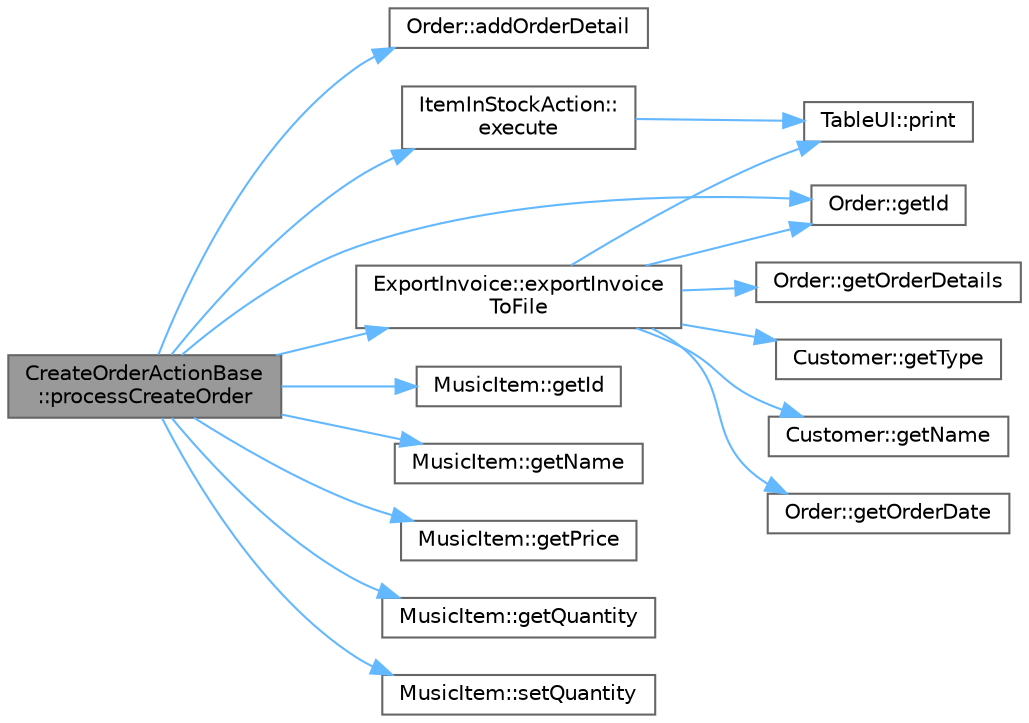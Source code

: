 digraph "CreateOrderActionBase::processCreateOrder"
{
 // LATEX_PDF_SIZE
  bgcolor="transparent";
  edge [fontname=Helvetica,fontsize=10,labelfontname=Helvetica,labelfontsize=10];
  node [fontname=Helvetica,fontsize=10,shape=box,height=0.2,width=0.4];
  rankdir="LR";
  Node1 [id="Node000001",label="CreateOrderActionBase\l::processCreateOrder",height=0.2,width=0.4,color="gray40", fillcolor="grey60", style="filled", fontcolor="black",tooltip="Phương thức xử lý việc tạo đơn hàng cho một khách hàng cụ thể."];
  Node1 -> Node2 [id="edge1_Node000001_Node000002",color="steelblue1",style="solid",tooltip=" "];
  Node2 [id="Node000002",label="Order::addOrderDetail",height=0.2,width=0.4,color="grey40", fillcolor="white", style="filled",URL="$class_order.html#ac6c13c04396994b15a8e28c76b0f3f63",tooltip="Thêm chi tiết mặt hàng vào đơn hàng."];
  Node1 -> Node3 [id="edge2_Node000001_Node000003",color="steelblue1",style="solid",tooltip=" "];
  Node3 [id="Node000003",label="ItemInStockAction::\lexecute",height=0.2,width=0.4,color="grey40", fillcolor="white", style="filled",URL="$class_item_in_stock_action.html#a7cee308e1c67baf16a26726a679737da",tooltip="Ghi đè phương thức execute để thực hiện việc hiển thị số lượng mặt hàng trong kho."];
  Node3 -> Node4 [id="edge3_Node000003_Node000004",color="steelblue1",style="solid",tooltip=" "];
  Node4 [id="Node000004",label="TableUI::print",height=0.2,width=0.4,color="grey40", fillcolor="white", style="filled",URL="$class_table_u_i.html#a7780bfa2c06d1e17fbe58cc8e7081c84",tooltip="In ra bảng từ một danh sách các hàng (tuples), mỗi hàng là một vector chuỗi."];
  Node1 -> Node5 [id="edge4_Node000001_Node000005",color="steelblue1",style="solid",tooltip=" "];
  Node5 [id="Node000005",label="ExportInvoice::exportInvoice\lToFile",height=0.2,width=0.4,color="grey40", fillcolor="white", style="filled",URL="$class_export_invoice.html#adc54f31faaa21f7dc4a9c51ebc6dd173",tooltip="Xuất hóa đơn cho đơn hàng và khách hàng."];
  Node5 -> Node6 [id="edge5_Node000005_Node000006",color="steelblue1",style="solid",tooltip=" "];
  Node6 [id="Node000006",label="Order::getId",height=0.2,width=0.4,color="grey40", fillcolor="white", style="filled",URL="$class_order.html#a9506e43ee697e335b3e0e3ad04f4d8fa",tooltip="Lấy mã đơn hàng."];
  Node5 -> Node7 [id="edge6_Node000005_Node000007",color="steelblue1",style="solid",tooltip=" "];
  Node7 [id="Node000007",label="Customer::getName",height=0.2,width=0.4,color="grey40", fillcolor="white", style="filled",URL="$class_customer.html#a54d175538cebde1559e82c644eba9f64",tooltip="Lấy tên của khách hàng."];
  Node5 -> Node8 [id="edge7_Node000005_Node000008",color="steelblue1",style="solid",tooltip=" "];
  Node8 [id="Node000008",label="Order::getOrderDate",height=0.2,width=0.4,color="grey40", fillcolor="white", style="filled",URL="$class_order.html#a7308a302f6938344a624fb42883ee98b",tooltip="Lấy ngày đặt hàng."];
  Node5 -> Node9 [id="edge8_Node000005_Node000009",color="steelblue1",style="solid",tooltip=" "];
  Node9 [id="Node000009",label="Order::getOrderDetails",height=0.2,width=0.4,color="grey40", fillcolor="white", style="filled",URL="$class_order.html#a20886fa81e96972d80f6ffe209ee4f1f",tooltip="Lấy danh sách chi tiết đơn hàng."];
  Node5 -> Node10 [id="edge9_Node000005_Node000010",color="steelblue1",style="solid",tooltip=" "];
  Node10 [id="Node000010",label="Customer::getType",height=0.2,width=0.4,color="grey40", fillcolor="white", style="filled",URL="$class_customer.html#a4f77d0ffacbb1fe82f93fb45e0eba480",tooltip="Lấy loại khách hàng dưới dạng chuỗi."];
  Node5 -> Node4 [id="edge10_Node000005_Node000004",color="steelblue1",style="solid",tooltip=" "];
  Node1 -> Node11 [id="edge11_Node000001_Node000011",color="steelblue1",style="solid",tooltip=" "];
  Node11 [id="Node000011",label="MusicItem::getId",height=0.2,width=0.4,color="grey40", fillcolor="white", style="filled",URL="$class_music_item.html#a59799c7e2c7725a5252912ae18e5e58f",tooltip="Lấy ID của mặt hàng."];
  Node1 -> Node6 [id="edge12_Node000001_Node000006",color="steelblue1",style="solid",tooltip=" "];
  Node1 -> Node12 [id="edge13_Node000001_Node000012",color="steelblue1",style="solid",tooltip=" "];
  Node12 [id="Node000012",label="MusicItem::getName",height=0.2,width=0.4,color="grey40", fillcolor="white", style="filled",URL="$class_music_item.html#a2f3e586256888008e156f3db37a3fa32",tooltip="Lấy tên của mặt hàng."];
  Node1 -> Node13 [id="edge14_Node000001_Node000013",color="steelblue1",style="solid",tooltip=" "];
  Node13 [id="Node000013",label="MusicItem::getPrice",height=0.2,width=0.4,color="grey40", fillcolor="white", style="filled",URL="$class_music_item.html#a16fb766d7b0d7bb2d613ef84c3a63c9a",tooltip="Lấy giá của mặt hàng."];
  Node1 -> Node14 [id="edge15_Node000001_Node000014",color="steelblue1",style="solid",tooltip=" "];
  Node14 [id="Node000014",label="MusicItem::getQuantity",height=0.2,width=0.4,color="grey40", fillcolor="white", style="filled",URL="$class_music_item.html#aa5f940163343f9e05dd2eb730e0c04e8",tooltip="Lấy số lượng mặt hàng có sẵn trong kho."];
  Node1 -> Node15 [id="edge16_Node000001_Node000015",color="steelblue1",style="solid",tooltip=" "];
  Node15 [id="Node000015",label="MusicItem::setQuantity",height=0.2,width=0.4,color="grey40", fillcolor="white", style="filled",URL="$class_music_item.html#aa3b25b2bd1d12c8203aeb562fa099f24",tooltip="Cập nhật số lượng mặt hàng có sẵn trong kho."];
}
